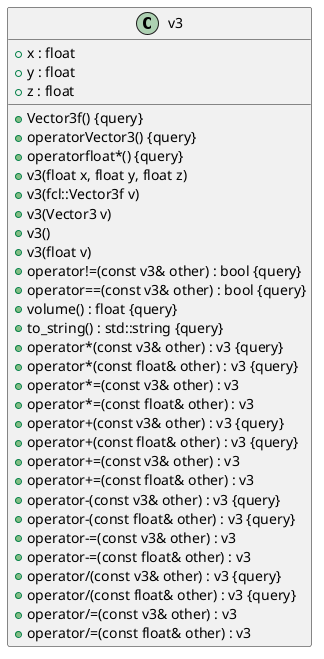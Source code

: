 @startuml





/' Objects '/

class v3 {
	+Vector3f() {query}
	+operatorVector3() {query}
	+operatorfloat*() {query}
	+v3(float x, float y, float z)
	+v3(fcl::Vector3f v)
	+v3(Vector3 v)
	+v3()
	+v3(float v)
	+operator!=(const v3& other) : bool {query}
	+operator==(const v3& other) : bool {query}
	+volume() : float {query}
	+x : float
	+y : float
	+z : float
	+to_string() : std::string {query}
	+operator*(const v3& other) : v3 {query}
	+operator*(const float& other) : v3 {query}
	+operator*=(const v3& other) : v3
	+operator*=(const float& other) : v3
	+operator+(const v3& other) : v3 {query}
	+operator+(const float& other) : v3 {query}
	+operator+=(const v3& other) : v3
	+operator+=(const float& other) : v3
	+operator-(const v3& other) : v3 {query}
	+operator-(const float& other) : v3 {query}
	+operator-=(const v3& other) : v3
	+operator-=(const float& other) : v3
	+operator/(const v3& other) : v3 {query}
	+operator/(const float& other) : v3 {query}
	+operator/=(const v3& other) : v3
	+operator/=(const float& other) : v3
}





/' Inheritance relationships '/




/' Aggregation relationships '/





/' Nested objects '/



@enduml
